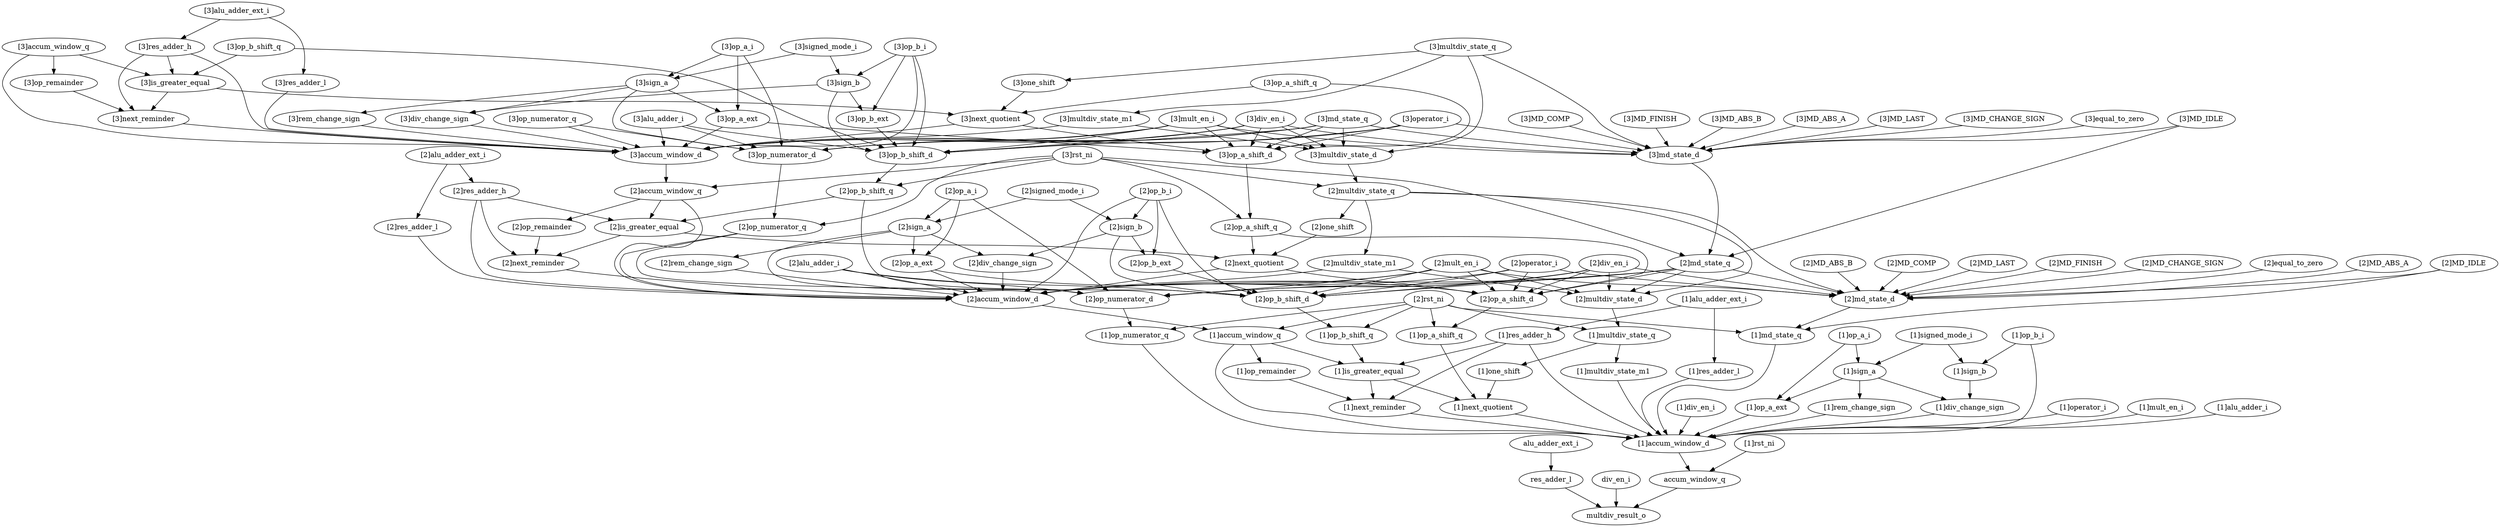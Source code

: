 strict digraph "" {
	accum_window_q	 [complexity=4,
		importance=0.0703949518932,
		rank=0.0175987379733];
	multdiv_result_o	 [complexity=0,
		importance=0.0153789324503,
		rank=0.0];
	accum_window_q -> multdiv_result_o;
	"[3]alu_adder_i"	 [complexity=42,
		importance=2.34909306457,
		rank=0.0559307872517];
	"[3]accum_window_d"	 [complexity=34,
		importance=1.16926255793,
		rank=0.0343900752332];
	"[3]alu_adder_i" -> "[3]accum_window_d";
	"[3]op_b_shift_d"	 [complexity=37,
		importance=1.08712609657,
		rank=0.0293817863939];
	"[3]alu_adder_i" -> "[3]op_b_shift_d";
	"[3]op_numerator_d"	 [complexity=28,
		importance=1.02959947408,
		rank=0.0367714097886];
	"[3]alu_adder_i" -> "[3]op_numerator_d";
	"[2]op_numerator_d"	 [complexity=14,
		importance=0.355107867049,
		rank=0.0253648476464];
	"[1]op_numerator_q"	 [complexity=12,
		importance=0.336035246825,
		rank=0.0280029372354];
	"[2]op_numerator_d" -> "[1]op_numerator_q";
	"[3]op_a_shift_d"	 [complexity=29,
		importance=0.573779395178,
		rank=0.0197854963855];
	"[2]op_a_shift_q"	 [complexity=27,
		importance=0.544570300253,
		rank=0.0201692703797];
	"[3]op_a_shift_d" -> "[2]op_a_shift_q";
	"[1]div_en_i"	 [complexity=8,
		importance=2.21592001203,
		rank=0.276990001504];
	"[1]accum_window_d"	 [complexity=6,
		importance=0.15752514738,
		rank=0.0262541912299];
	"[1]div_en_i" -> "[1]accum_window_d";
	res_adder_l	 [complexity=4,
		importance=0.0285888535338,
		rank=0.00714721338345];
	res_adder_l -> multdiv_result_o;
	"[2]multdiv_state_m1"	 [complexity=24,
		importance=0.508047296993,
		rank=0.0211686373747];
	"[2]multdiv_state_d"	 [complexity=17,
		importance=0.236652038258,
		rank=0.0139207081328];
	"[2]multdiv_state_m1" -> "[2]multdiv_state_d";
	"[2]accum_window_d"	 [complexity=20,
		importance=0.494770950896,
		rank=0.0247385475448];
	"[2]multdiv_state_m1" -> "[2]accum_window_d";
	"[1]op_remainder"	 [complexity=16,
		importance=0.352624735966,
		rank=0.0220390459979];
	"[1]next_reminder"	 [complexity=12,
		importance=0.339000647512,
		rank=0.0282500539593];
	"[1]op_remainder" -> "[1]next_reminder";
	"[2]rst_ni"	 [complexity=19,
		importance=0.825849459533,
		rank=0.043465761028];
	"[1]op_b_shift_q"	 [complexity=21,
		importance=0.382826360194,
		rank=0.0182298266759];
	"[2]rst_ni" -> "[1]op_b_shift_q";
	"[1]md_state_q"	 [complexity=7,
		importance=2.24814055551,
		rank=0.321162936501];
	"[2]rst_ni" -> "[1]md_state_q";
	"[1]op_a_shift_q"	 [complexity=13,
		importance=0.207324496737,
		rank=0.0159480382105];
	"[2]rst_ni" -> "[1]op_a_shift_q";
	"[1]accum_window_q"	 [complexity=18,
		importance=0.407640755409,
		rank=0.0226467086339];
	"[2]rst_ni" -> "[1]accum_window_q";
	"[1]multdiv_state_q"	 [complexity=15,
		importance=0.21621452779,
		rank=0.0144143018526];
	"[2]rst_ni" -> "[1]multdiv_state_q";
	"[2]rst_ni" -> "[1]op_numerator_q";
	"[3]op_a_shift_q"	 [complexity=41,
		importance=1.21906190729,
		rank=0.0297332172509];
	"[3]op_a_shift_q" -> "[3]op_a_shift_d";
	"[3]next_quotient"	 [complexity=36,
		importance=1.19300810083,
		rank=0.033139113912];
	"[3]op_a_shift_q" -> "[3]next_quotient";
	"[2]MD_ABS_A"	 [complexity=17,
		importance=4.62692238434,
		rank=0.272171904961];
	"[2]md_state_d"	 [complexity=9,
		importance=2.30817721781,
		rank=0.256464135312];
	"[2]MD_ABS_A" -> "[2]md_state_d";
	"[2]MD_ABS_B"	 [complexity=11,
		importance=2.31874516653,
		rank=0.210795015139];
	"[2]MD_ABS_B" -> "[2]md_state_d";
	"[3]signed_mode_i"	 [complexity=44,
		importance=1.20839696562,
		rank=0.0274635674006];
	"[3]sign_a"	 [complexity=41,
		importance=1.19848951,
		rank=0.0292314514635];
	"[3]signed_mode_i" -> "[3]sign_a";
	"[3]sign_b"	 [complexity=41,
		importance=1.19782901691,
		rank=0.0292153418759];
	"[3]signed_mode_i" -> "[3]sign_b";
	"[1]rst_ni"	 [complexity=5,
		importance=0.1513578525,
		rank=0.0302715705001];
	"[1]rst_ni" -> accum_window_q;
	"[1]op_a_ext"	 [complexity=18,
		importance=0.643805887179,
		rank=0.0357669937321];
	"[1]op_a_ext" -> "[1]accum_window_d";
	"[1]operator_i"	 [complexity=10,
		importance=2.05839486465,
		rank=0.205839486465];
	"[1]operator_i" -> "[1]accum_window_d";
	"[2]op_b_ext"	 [complexity=27,
		importance=0.838809154223,
		rank=0.031067005712];
	"[2]op_b_shift_d"	 [complexity=23,
		importance=0.412634489543,
		rank=0.0179406299801];
	"[2]op_b_ext" -> "[2]op_b_shift_d";
	"[3]op_b_ext"	 [complexity=41,
		importance=2.18779236829,
		rank=0.0533607894704];
	"[3]op_b_ext" -> "[3]op_b_shift_d";
	"[2]alu_adder_i"	 [complexity=28,
		importance=1.00010985051,
		rank=0.0357182089466];
	"[2]alu_adder_i" -> "[2]op_numerator_d";
	"[2]alu_adder_i" -> "[2]accum_window_d";
	"[2]alu_adder_i" -> "[2]op_b_shift_d";
	"[3]is_greater_equal"	 [complexity=44,
		importance=2.37994822101,
		rank=0.0540897322957];
	"[3]next_reminder"	 [complexity=40,
		importance=2.36247546861,
		rank=0.0590618867152];
	"[3]is_greater_equal" -> "[3]next_reminder";
	"[3]is_greater_equal" -> "[3]next_quotient";
	"[1]op_a_i"	 [complexity=16,
		importance=0.197320048169,
		rank=0.0123325030106];
	"[1]op_a_i" -> "[1]op_a_ext";
	"[1]sign_a"	 [complexity=13,
		importance=0.186752099455,
		rank=0.0143655461119];
	"[1]op_a_i" -> "[1]sign_a";
	"[1]is_greater_equal"	 [complexity=16,
		importance=0.356473399913,
		rank=0.0222795874945];
	"[1]op_b_shift_q" -> "[1]is_greater_equal";
	"[2]MD_COMP"	 [complexity=19,
		importance=9.24327681996,
		rank=0.486488253682];
	"[2]MD_COMP" -> "[2]md_state_d";
	"[2]res_adder_h"	 [complexity=35,
		importance=1.04417492803,
		rank=0.0298335693722];
	"[2]is_greater_equal"	 [complexity=30,
		importance=1.03096500694,
		rank=0.0343655002315];
	"[2]res_adder_h" -> "[2]is_greater_equal";
	"[2]res_adder_h" -> "[2]accum_window_d";
	"[2]next_reminder"	 [complexity=26,
		importance=1.01349225454,
		rank=0.0389804713286];
	"[2]res_adder_h" -> "[2]next_reminder";
	"[2]res_adder_l"	 [complexity=26,
		importance=1.49752277377,
		rank=0.0575970297604];
	"[2]res_adder_l" -> "[2]accum_window_d";
	"[1]mult_en_i"	 [complexity=8,
		importance=2.21592001203,
		rank=0.276990001504];
	"[1]mult_en_i" -> "[1]accum_window_d";
	"[2]op_numerator_q"	 [complexity=26,
		importance=1.01052685386,
		rank=0.038866417456];
	"[2]op_numerator_q" -> "[2]op_numerator_d";
	"[2]op_numerator_q" -> "[2]accum_window_d";
	"[3]rem_change_sign"	 [complexity=38,
		importance=1.1816468694,
		rank=0.0310959702475];
	"[3]rem_change_sign" -> "[3]accum_window_d";
	"[1]md_state_q" -> "[1]accum_window_d";
	"[2]op_b_i"	 [complexity=30,
		importance=0.533905358593,
		rank=0.0177968452864];
	"[2]op_b_i" -> "[2]op_b_ext";
	"[2]sign_b"	 [complexity=27,
		importance=0.523337409879,
		rank=0.0193828670325];
	"[2]op_b_i" -> "[2]sign_b";
	"[2]op_b_i" -> "[2]accum_window_d";
	"[2]op_b_i" -> "[2]op_b_shift_d";
	"[3]div_en_i"	 [complexity=36,
		importance=16.3802437597,
		rank=0.455006771103];
	"[3]div_en_i" -> "[3]op_a_shift_d";
	"[3]md_state_d"	 [complexity=23,
		importance=7.02961846704,
		rank=0.305635585523];
	"[3]div_en_i" -> "[3]md_state_d";
	"[3]multdiv_state_d"	 [complexity=31,
		importance=0.573897841774,
		rank=0.0185128336056];
	"[3]div_en_i" -> "[3]multdiv_state_d";
	"[3]div_en_i" -> "[3]accum_window_d";
	"[3]div_en_i" -> "[3]op_b_shift_d";
	"[3]div_en_i" -> "[3]op_numerator_d";
	"[2]md_state_q"	 [complexity=21,
		importance=6.96958180473,
		rank=0.331884847844];
	"[2]md_state_q" -> "[2]op_numerator_d";
	"[2]md_state_q" -> "[2]md_state_d";
	"[2]md_state_q" -> "[2]multdiv_state_d";
	"[2]md_state_q" -> "[2]accum_window_d";
	"[2]op_a_shift_d"	 [complexity=15,
		importance=0.236533591662,
		rank=0.0157689061108];
	"[2]md_state_q" -> "[2]op_a_shift_d";
	"[2]md_state_q" -> "[2]op_b_shift_d";
	"[2]accum_window_q"	 [complexity=32,
		importance=1.08213236244,
		rank=0.0338166363263];
	"[2]accum_window_q" -> "[2]is_greater_equal";
	"[2]op_remainder"	 [complexity=30,
		importance=1.027116343,
		rank=0.0342372114333];
	"[2]accum_window_q" -> "[2]op_remainder";
	"[2]accum_window_q" -> "[2]accum_window_d";
	"[2]MD_IDLE"	 [complexity=15,
		importance=6.93509960215,
		rank=0.462339973476];
	"[2]MD_IDLE" -> "[1]md_state_q";
	"[2]MD_IDLE" -> "[2]md_state_d";
	"[1]res_adder_h"	 [complexity=21,
		importance=0.369683320996,
		rank=0.0176039676665];
	"[1]res_adder_h" -> "[1]accum_window_d";
	"[1]res_adder_h" -> "[1]next_reminder";
	"[1]res_adder_h" -> "[1]is_greater_equal";
	"[2]one_shift"	 [complexity=27,
		importance=0.531792839898,
		rank=0.0196960311073];
	"[2]next_quotient"	 [complexity=22,
		importance=0.518516493801,
		rank=0.0235689315364];
	"[2]one_shift" -> "[2]next_quotient";
	"[1]multdiv_state_m1"	 [complexity=10,
		importance=0.170801493477,
		rank=0.0170801493477];
	"[1]multdiv_state_m1" -> "[1]accum_window_d";
	"[2]md_state_d" -> "[1]md_state_q";
	"[3]op_a_ext"	 [complexity=46,
		importance=4.69075552937,
		rank=0.101972946291];
	"[3]op_a_ext" -> "[3]op_a_shift_d";
	"[3]op_a_ext" -> "[3]accum_window_d";
	"[2]div_change_sign"	 [complexity=24,
		importance=0.509466995703,
		rank=0.0212277914876];
	"[2]div_change_sign" -> "[2]accum_window_d";
	"[3]res_adder_l"	 [complexity=40,
		importance=3.52099759487,
		rank=0.0880249398717];
	"[3]res_adder_l" -> "[3]accum_window_d";
	"[3]res_adder_h"	 [complexity=49,
		importance=2.39315814209,
		rank=0.0488399620835];
	"[3]res_adder_h" -> "[3]is_greater_equal";
	"[3]res_adder_h" -> "[3]next_reminder";
	"[3]res_adder_h" -> "[3]accum_window_d";
	"[2]div_en_i"	 [complexity=22,
		importance=6.93736126126,
		rank=0.315334602784];
	"[2]div_en_i" -> "[2]op_numerator_d";
	"[2]div_en_i" -> "[2]md_state_d";
	"[2]div_en_i" -> "[2]multdiv_state_d";
	"[2]div_en_i" -> "[2]accum_window_d";
	"[2]div_en_i" -> "[2]op_a_shift_d";
	"[2]div_en_i" -> "[2]op_b_shift_d";
	"[1]next_quotient"	 [complexity=8,
		importance=0.181270690285,
		rank=0.0226588362856];
	"[1]next_quotient" -> "[1]accum_window_d";
	"[1]alu_adder_i"	 [complexity=14,
		importance=0.325618243473,
		rank=0.0232584459624];
	"[1]alu_adder_i" -> "[1]accum_window_d";
	"[2]sign_b" -> "[2]op_b_ext";
	"[2]sign_b" -> "[2]div_change_sign";
	"[2]sign_b" -> "[2]op_b_shift_d";
	"[2]sign_a"	 [complexity=27,
		importance=0.523997902971,
		rank=0.0194073297397];
	"[2]sign_a" -> "[2]op_numerator_d";
	"[2]sign_a" -> "[2]div_change_sign";
	"[2]op_a_ext"	 [complexity=32,
		importance=1.99278910124,
		rank=0.0622746594139];
	"[2]sign_a" -> "[2]op_a_ext";
	"[2]rem_change_sign"	 [complexity=24,
		importance=0.507155262371,
		rank=0.0211314692655];
	"[2]sign_a" -> "[2]rem_change_sign";
	"[1]rem_change_sign"	 [complexity=10,
		importance=0.169909458855,
		rank=0.0169909458855];
	"[1]rem_change_sign" -> "[1]accum_window_d";
	"[2]op_a_i"	 [complexity=30,
		importance=0.534565851685,
		rank=0.0178188617228];
	"[2]op_a_i" -> "[2]op_numerator_d";
	"[2]op_a_i" -> "[2]sign_a";
	"[2]op_a_i" -> "[2]op_a_ext";
	"[1]op_a_shift_q" -> "[1]next_quotient";
	"[1]signed_mode_i"	 [complexity=16,
		importance=0.196659555076,
		rank=0.0122912221923];
	"[1]sign_b"	 [complexity=13,
		importance=0.186091606362,
		rank=0.014314738951];
	"[1]signed_mode_i" -> "[1]sign_b";
	"[1]signed_mode_i" -> "[1]sign_a";
	"[1]div_change_sign"	 [complexity=10,
		importance=0.172221192187,
		rank=0.0172221192187];
	"[1]sign_b" -> "[1]div_change_sign";
	"[2]operator_i"	 [complexity=24,
		importance=6.44259031036,
		rank=0.268441262932];
	"[2]operator_i" -> "[2]md_state_d";
	"[2]operator_i" -> "[2]accum_window_d";
	"[2]operator_i" -> "[2]op_a_shift_d";
	"[2]operator_i" -> "[2]op_b_shift_d";
	"[1]sign_a" -> "[1]op_a_ext";
	"[1]sign_a" -> "[1]rem_change_sign";
	"[1]sign_a" -> "[1]div_change_sign";
	"[2]next_quotient" -> "[2]accum_window_d";
	"[2]next_quotient" -> "[2]op_a_shift_d";
	"[2]MD_LAST"	 [complexity=13,
		importance=2.31874516653,
		rank=0.17836501281];
	"[2]MD_LAST" -> "[2]md_state_d";
	"[2]MD_FINISH"	 [complexity=19,
		importance=6.93509960215,
		rank=0.365005242218];
	"[2]MD_FINISH" -> "[2]md_state_d";
	"[1]div_change_sign" -> "[1]accum_window_d";
	"[3]rst_ni"	 [complexity=33,
		importance=2.1748326736,
		rank=0.065904020412];
	"[3]rst_ni" -> "[2]op_numerator_q";
	"[3]rst_ni" -> "[2]md_state_q";
	"[3]rst_ni" -> "[2]accum_window_q";
	"[2]multdiv_state_q"	 [complexity=29,
		importance=0.553460331306,
		rank=0.0190848390105];
	"[3]rst_ni" -> "[2]multdiv_state_q";
	"[3]rst_ni" -> "[2]op_a_shift_q";
	"[2]op_b_shift_q"	 [complexity=35,
		importance=1.05731796723,
		rank=0.0302090847779];
	"[3]rst_ni" -> "[2]op_b_shift_q";
	"[1]op_b_i"	 [complexity=16,
		importance=0.196659555076,
		rank=0.0122912221923];
	"[1]op_b_i" -> "[1]sign_b";
	"[1]op_b_i" -> "[1]accum_window_d";
	"[1]accum_window_d" -> accum_window_q;
	"[1]one_shift"	 [complexity=13,
		importance=0.194547036382,
		rank=0.0149651566447];
	"[1]one_shift" -> "[1]next_quotient";
	"[2]alu_adder_ext_i"	 [complexity=37,
		importance=1.05474287674,
		rank=0.0285065642363];
	"[2]alu_adder_ext_i" -> "[2]res_adder_h";
	"[2]alu_adder_ext_i" -> "[2]res_adder_l";
	"[3]next_reminder" -> "[3]accum_window_d";
	"[1]accum_window_q" -> "[1]op_remainder";
	"[1]accum_window_q" -> "[1]accum_window_d";
	"[1]accum_window_q" -> "[1]is_greater_equal";
	"[3]op_remainder"	 [complexity=44,
		importance=2.37609955706,
		rank=0.0540022626605];
	"[3]op_remainder" -> "[3]next_reminder";
	"[2]MD_CHANGE_SIGN"	 [complexity=13,
		importance=4.62692238434,
		rank=0.355917106487];
	"[2]MD_CHANGE_SIGN" -> "[2]md_state_d";
	"[2]op_a_ext" -> "[2]accum_window_d";
	"[2]op_a_ext" -> "[2]op_a_shift_d";
	"[3]op_a_i"	 [complexity=44,
		importance=1.20905745872,
		rank=0.0274785786072];
	"[3]op_a_i" -> "[3]op_a_ext";
	"[3]op_a_i" -> "[3]sign_a";
	"[3]op_a_i" -> "[3]op_numerator_d";
	"[3]md_state_q"	 [complexity=35,
		importance=16.4124643032,
		rank=0.46892755152];
	"[3]md_state_q" -> "[3]op_a_shift_d";
	"[3]md_state_q" -> "[3]md_state_d";
	"[3]md_state_q" -> "[3]multdiv_state_d";
	"[3]md_state_q" -> "[3]accum_window_d";
	"[3]md_state_q" -> "[3]op_b_shift_d";
	"[3]md_state_q" -> "[3]op_numerator_d";
	"[3]operator_i"	 [complexity=38,
		importance=15.2109812018,
		rank=0.400288978994];
	"[3]operator_i" -> "[3]op_a_shift_d";
	"[3]operator_i" -> "[3]md_state_d";
	"[3]operator_i" -> "[3]accum_window_d";
	"[3]operator_i" -> "[3]op_b_shift_d";
	"[3]md_state_d" -> "[2]md_state_q";
	"[2]is_greater_equal" -> "[2]next_quotient";
	"[2]is_greater_equal" -> "[2]next_reminder";
	"[2]op_remainder" -> "[2]next_reminder";
	"[2]multdiv_state_d" -> "[1]multdiv_state_q";
	"[3]alu_adder_ext_i"	 [complexity=51,
		importance=2.40372609081,
		rank=0.0471318841335];
	"[3]alu_adder_ext_i" -> "[3]res_adder_l";
	"[3]alu_adder_ext_i" -> "[3]res_adder_h";
	div_en_i	 [complexity=4,
		importance=0.0259468811644,
		rank=0.00648672029109];
	div_en_i -> multdiv_result_o;
	"[3]MD_FINISH"	 [complexity=33,
		importance=21.0994233498,
		rank=0.639376465146];
	"[3]MD_FINISH" -> "[3]md_state_d";
	"[1]next_reminder" -> "[1]accum_window_d";
	"[3]multdiv_state_m1"	 [complexity=38,
		importance=1.18253890403,
		rank=0.0311194448428];
	"[3]multdiv_state_m1" -> "[3]multdiv_state_d";
	"[3]multdiv_state_m1" -> "[3]accum_window_d";
	"[3]div_change_sign"	 [complexity=38,
		importance=1.18395860274,
		rank=0.0311568053351];
	"[3]div_change_sign" -> "[3]accum_window_d";
	"[3]MD_ABS_B"	 [complexity=25,
		importance=7.04018641575,
		rank=0.28160745663];
	"[3]MD_ABS_B" -> "[3]md_state_d";
	"[3]MD_ABS_A"	 [complexity=31,
		importance=14.0698048828,
		rank=0.453864673638];
	"[3]MD_ABS_A" -> "[3]md_state_d";
	"[2]multdiv_state_q" -> "[2]multdiv_state_m1";
	"[2]multdiv_state_q" -> "[2]one_shift";
	"[2]multdiv_state_q" -> "[2]md_state_d";
	"[2]multdiv_state_q" -> "[2]multdiv_state_d";
	"[1]multdiv_state_q" -> "[1]multdiv_state_m1";
	"[1]multdiv_state_q" -> "[1]one_shift";
	"[3]sign_a" -> "[3]rem_change_sign";
	"[3]sign_a" -> "[3]op_a_ext";
	"[3]sign_a" -> "[3]div_change_sign";
	"[3]sign_a" -> "[3]op_numerator_d";
	"[3]sign_b" -> "[3]op_b_ext";
	"[3]sign_b" -> "[3]div_change_sign";
	"[3]sign_b" -> "[3]op_b_shift_d";
	"[3]multdiv_state_d" -> "[2]multdiv_state_q";
	"[3]multdiv_state_q"	 [complexity=43,
		importance=1.22795193834,
		rank=0.0285570218218];
	"[3]multdiv_state_q" -> "[3]md_state_d";
	"[3]multdiv_state_q" -> "[3]multdiv_state_m1";
	"[3]multdiv_state_q" -> "[3]multdiv_state_d";
	"[3]one_shift"	 [complexity=41,
		importance=1.20628444693,
		rank=0.0294215718763];
	"[3]multdiv_state_q" -> "[3]one_shift";
	"[3]MD_IDLE"	 [complexity=29,
		importance=21.0994233498,
		rank=0.727566322408];
	"[3]MD_IDLE" -> "[2]md_state_q";
	"[3]MD_IDLE" -> "[3]md_state_d";
	"[3]mult_en_i"	 [complexity=36,
		importance=16.3802437597,
		rank=0.455006771103];
	"[3]mult_en_i" -> "[3]op_a_shift_d";
	"[3]mult_en_i" -> "[3]md_state_d";
	"[3]mult_en_i" -> "[3]multdiv_state_d";
	"[3]mult_en_i" -> "[3]accum_window_d";
	"[3]mult_en_i" -> "[3]op_b_shift_d";
	"[3]mult_en_i" -> "[3]op_numerator_d";
	"[2]equal_to_zero"	 [complexity=17,
		importance=4.62692238434,
		rank=0.272171904961];
	"[2]equal_to_zero" -> "[2]md_state_d";
	"[3]MD_LAST"	 [complexity=27,
		importance=7.04018641575,
		rank=0.260747645028];
	"[3]MD_LAST" -> "[3]md_state_d";
	"[2]mult_en_i"	 [complexity=22,
		importance=6.93736126126,
		rank=0.315334602784];
	"[2]mult_en_i" -> "[2]op_numerator_d";
	"[2]mult_en_i" -> "[2]md_state_d";
	"[2]mult_en_i" -> "[2]multdiv_state_d";
	"[2]mult_en_i" -> "[2]accum_window_d";
	"[2]mult_en_i" -> "[2]op_a_shift_d";
	"[2]mult_en_i" -> "[2]op_b_shift_d";
	"[3]next_quotient" -> "[3]op_a_shift_d";
	"[3]next_quotient" -> "[3]accum_window_d";
	"[1]op_numerator_q" -> "[1]accum_window_d";
	"[3]one_shift" -> "[3]next_quotient";
	alu_adder_ext_i	 [complexity=6,
		importance=0.0391568022479,
		rank=0.00652613370798];
	alu_adder_ext_i -> res_adder_l;
	"[2]accum_window_d" -> "[1]accum_window_q";
	"[2]rem_change_sign" -> "[2]accum_window_d";
	"[3]op_b_i"	 [complexity=44,
		importance=1.20839696562,
		rank=0.0274635674006];
	"[3]op_b_i" -> "[3]op_b_ext";
	"[3]op_b_i" -> "[3]sign_b";
	"[3]op_b_i" -> "[3]accum_window_d";
	"[3]op_b_i" -> "[3]op_b_shift_d";
	"[3]MD_CHANGE_SIGN"	 [complexity=27,
		importance=14.0698048828,
		rank=0.521103884548];
	"[3]MD_CHANGE_SIGN" -> "[3]md_state_d";
	"[2]signed_mode_i"	 [complexity=30,
		importance=0.533905358593,
		rank=0.0177968452864];
	"[2]signed_mode_i" -> "[2]sign_b";
	"[2]signed_mode_i" -> "[2]sign_a";
	"[2]op_a_shift_d" -> "[1]op_a_shift_q";
	"[3]op_b_shift_q"	 [complexity=49,
		importance=2.40630118129,
		rank=0.0491081873733];
	"[3]op_b_shift_q" -> "[3]is_greater_equal";
	"[3]op_b_shift_q" -> "[3]op_b_shift_d";
	"[1]is_greater_equal" -> "[1]next_quotient";
	"[1]is_greater_equal" -> "[1]next_reminder";
	"[1]res_adder_l"	 [complexity=12,
		importance=0.485785363222,
		rank=0.0404821136019];
	"[1]res_adder_l" -> "[1]accum_window_d";
	"[3]op_numerator_q"	 [complexity=40,
		importance=2.35951006792,
		rank=0.058987751698];
	"[3]op_numerator_q" -> "[3]accum_window_d";
	"[3]op_numerator_q" -> "[3]op_numerator_d";
	"[3]accum_window_d" -> "[2]accum_window_q";
	"[2]next_reminder" -> "[2]accum_window_d";
	"[3]op_b_shift_d" -> "[2]op_b_shift_q";
	"[2]op_a_shift_q" -> "[2]next_quotient";
	"[2]op_a_shift_q" -> "[2]op_a_shift_d";
	"[3]equal_to_zero"	 [complexity=31,
		importance=14.0698048828,
		rank=0.453864673638];
	"[3]equal_to_zero" -> "[3]md_state_d";
	"[3]accum_window_q"	 [complexity=46,
		importance=2.43111557651,
		rank=0.0528503386197];
	"[3]accum_window_q" -> "[3]is_greater_equal";
	"[3]accum_window_q" -> "[3]op_remainder";
	"[3]accum_window_q" -> "[3]accum_window_d";
	"[3]MD_COMP"	 [complexity=33,
		importance=28.1290418169,
		rank=0.852395206572];
	"[3]MD_COMP" -> "[3]md_state_d";
	"[3]op_numerator_d" -> "[2]op_numerator_q";
	"[1]alu_adder_ext_i"	 [complexity=23,
		importance=0.38025126971,
		rank=0.0165326639004];
	"[1]alu_adder_ext_i" -> "[1]res_adder_h";
	"[1]alu_adder_ext_i" -> "[1]res_adder_l";
	"[2]op_b_shift_d" -> "[1]op_b_shift_q";
	"[2]op_b_shift_q" -> "[2]is_greater_equal";
	"[2]op_b_shift_q" -> "[2]op_b_shift_d";
}
